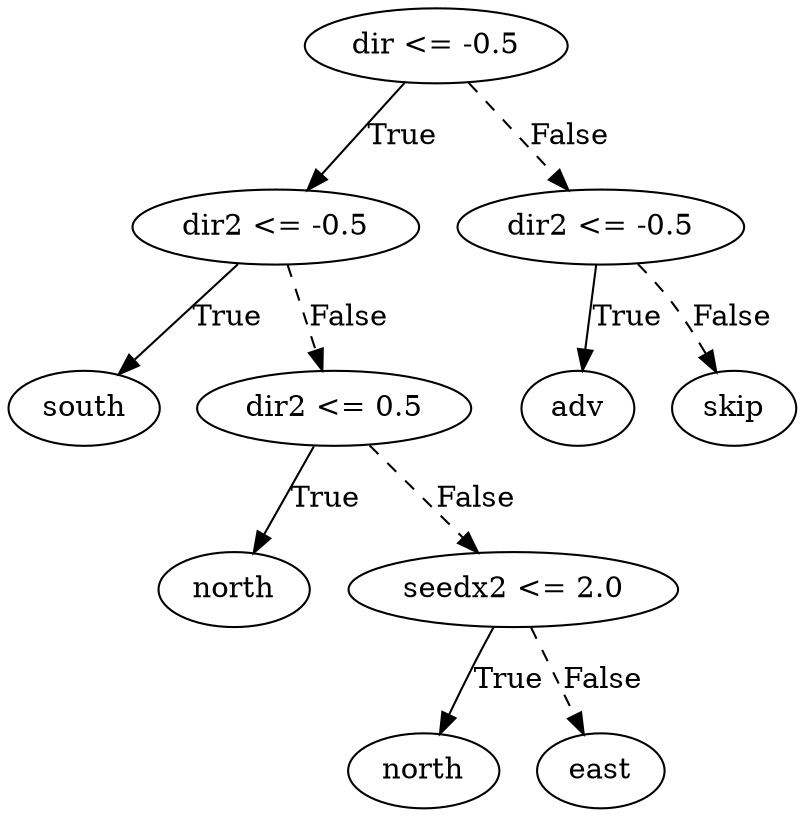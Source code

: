 digraph {
0 [label="dir <= -0.5"];
1 [label="dir2 <= -0.5"];
2 [label="south"];
1 -> 2 [label="True"];
3 [label="dir2 <= 0.5"];
4 [label="north"];
3 -> 4 [label="True"];
5 [label="seedx2 <= 2.0"];
6 [label="north"];
5 -> 6 [label="True"];
7 [label="east"];
5 -> 7 [style="dashed", label="False"];
3 -> 5 [style="dashed", label="False"];
1 -> 3 [style="dashed", label="False"];
0 -> 1 [label="True"];
8 [label="dir2 <= -0.5"];
9 [label="adv"];
8 -> 9 [label="True"];
10 [label="skip"];
8 -> 10 [style="dashed", label="False"];
0 -> 8 [style="dashed", label="False"];

}